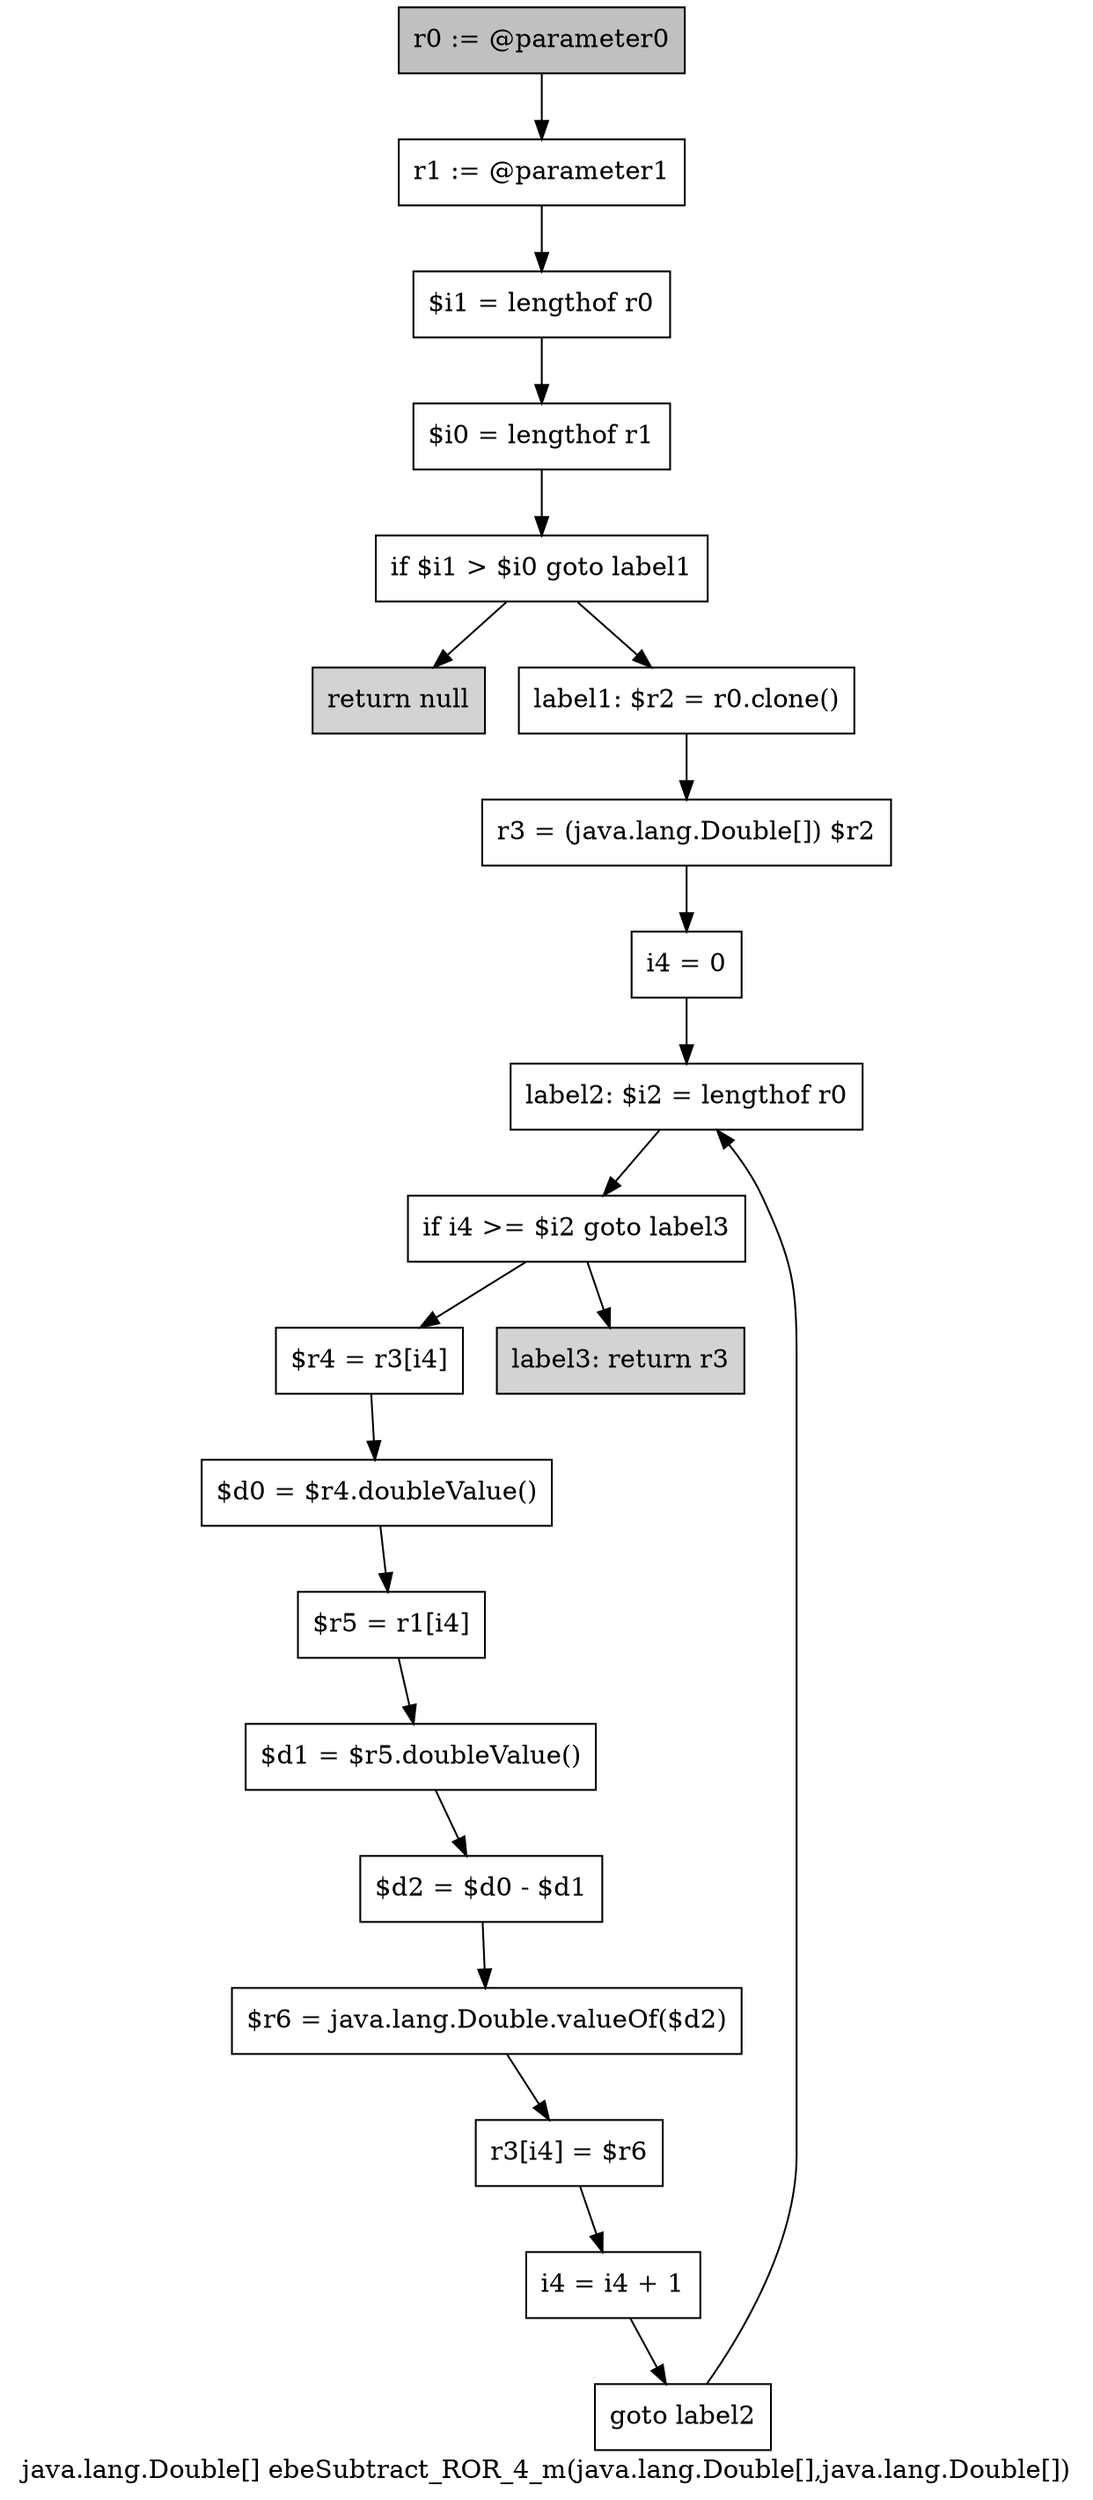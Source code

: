 digraph "java.lang.Double[] ebeSubtract_ROR_4_m(java.lang.Double[],java.lang.Double[])" {
    label="java.lang.Double[] ebeSubtract_ROR_4_m(java.lang.Double[],java.lang.Double[])";
    node [shape=box];
    "0" [style=filled,fillcolor=gray,label="r0 := @parameter0",];
    "1" [label="r1 := @parameter1",];
    "0"->"1";
    "2" [label="$i1 = lengthof r0",];
    "1"->"2";
    "3" [label="$i0 = lengthof r1",];
    "2"->"3";
    "4" [label="if $i1 > $i0 goto label1",];
    "3"->"4";
    "5" [style=filled,fillcolor=lightgray,label="return null",];
    "4"->"5";
    "6" [label="label1: $r2 = r0.clone()",];
    "4"->"6";
    "7" [label="r3 = (java.lang.Double[]) $r2",];
    "6"->"7";
    "8" [label="i4 = 0",];
    "7"->"8";
    "9" [label="label2: $i2 = lengthof r0",];
    "8"->"9";
    "10" [label="if i4 >= $i2 goto label3",];
    "9"->"10";
    "11" [label="$r4 = r3[i4]",];
    "10"->"11";
    "20" [style=filled,fillcolor=lightgray,label="label3: return r3",];
    "10"->"20";
    "12" [label="$d0 = $r4.doubleValue()",];
    "11"->"12";
    "13" [label="$r5 = r1[i4]",];
    "12"->"13";
    "14" [label="$d1 = $r5.doubleValue()",];
    "13"->"14";
    "15" [label="$d2 = $d0 - $d1",];
    "14"->"15";
    "16" [label="$r6 = java.lang.Double.valueOf($d2)",];
    "15"->"16";
    "17" [label="r3[i4] = $r6",];
    "16"->"17";
    "18" [label="i4 = i4 + 1",];
    "17"->"18";
    "19" [label="goto label2",];
    "18"->"19";
    "19"->"9";
}
